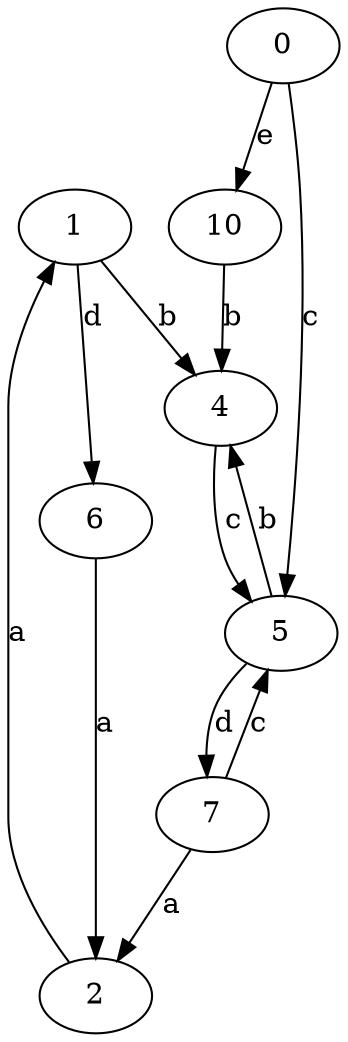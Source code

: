 strict digraph  {
1;
2;
4;
5;
6;
0;
7;
10;
1 -> 4  [label=b];
1 -> 6  [label=d];
2 -> 1  [label=a];
4 -> 5  [label=c];
5 -> 4  [label=b];
5 -> 7  [label=d];
6 -> 2  [label=a];
0 -> 5  [label=c];
0 -> 10  [label=e];
7 -> 2  [label=a];
7 -> 5  [label=c];
10 -> 4  [label=b];
}
